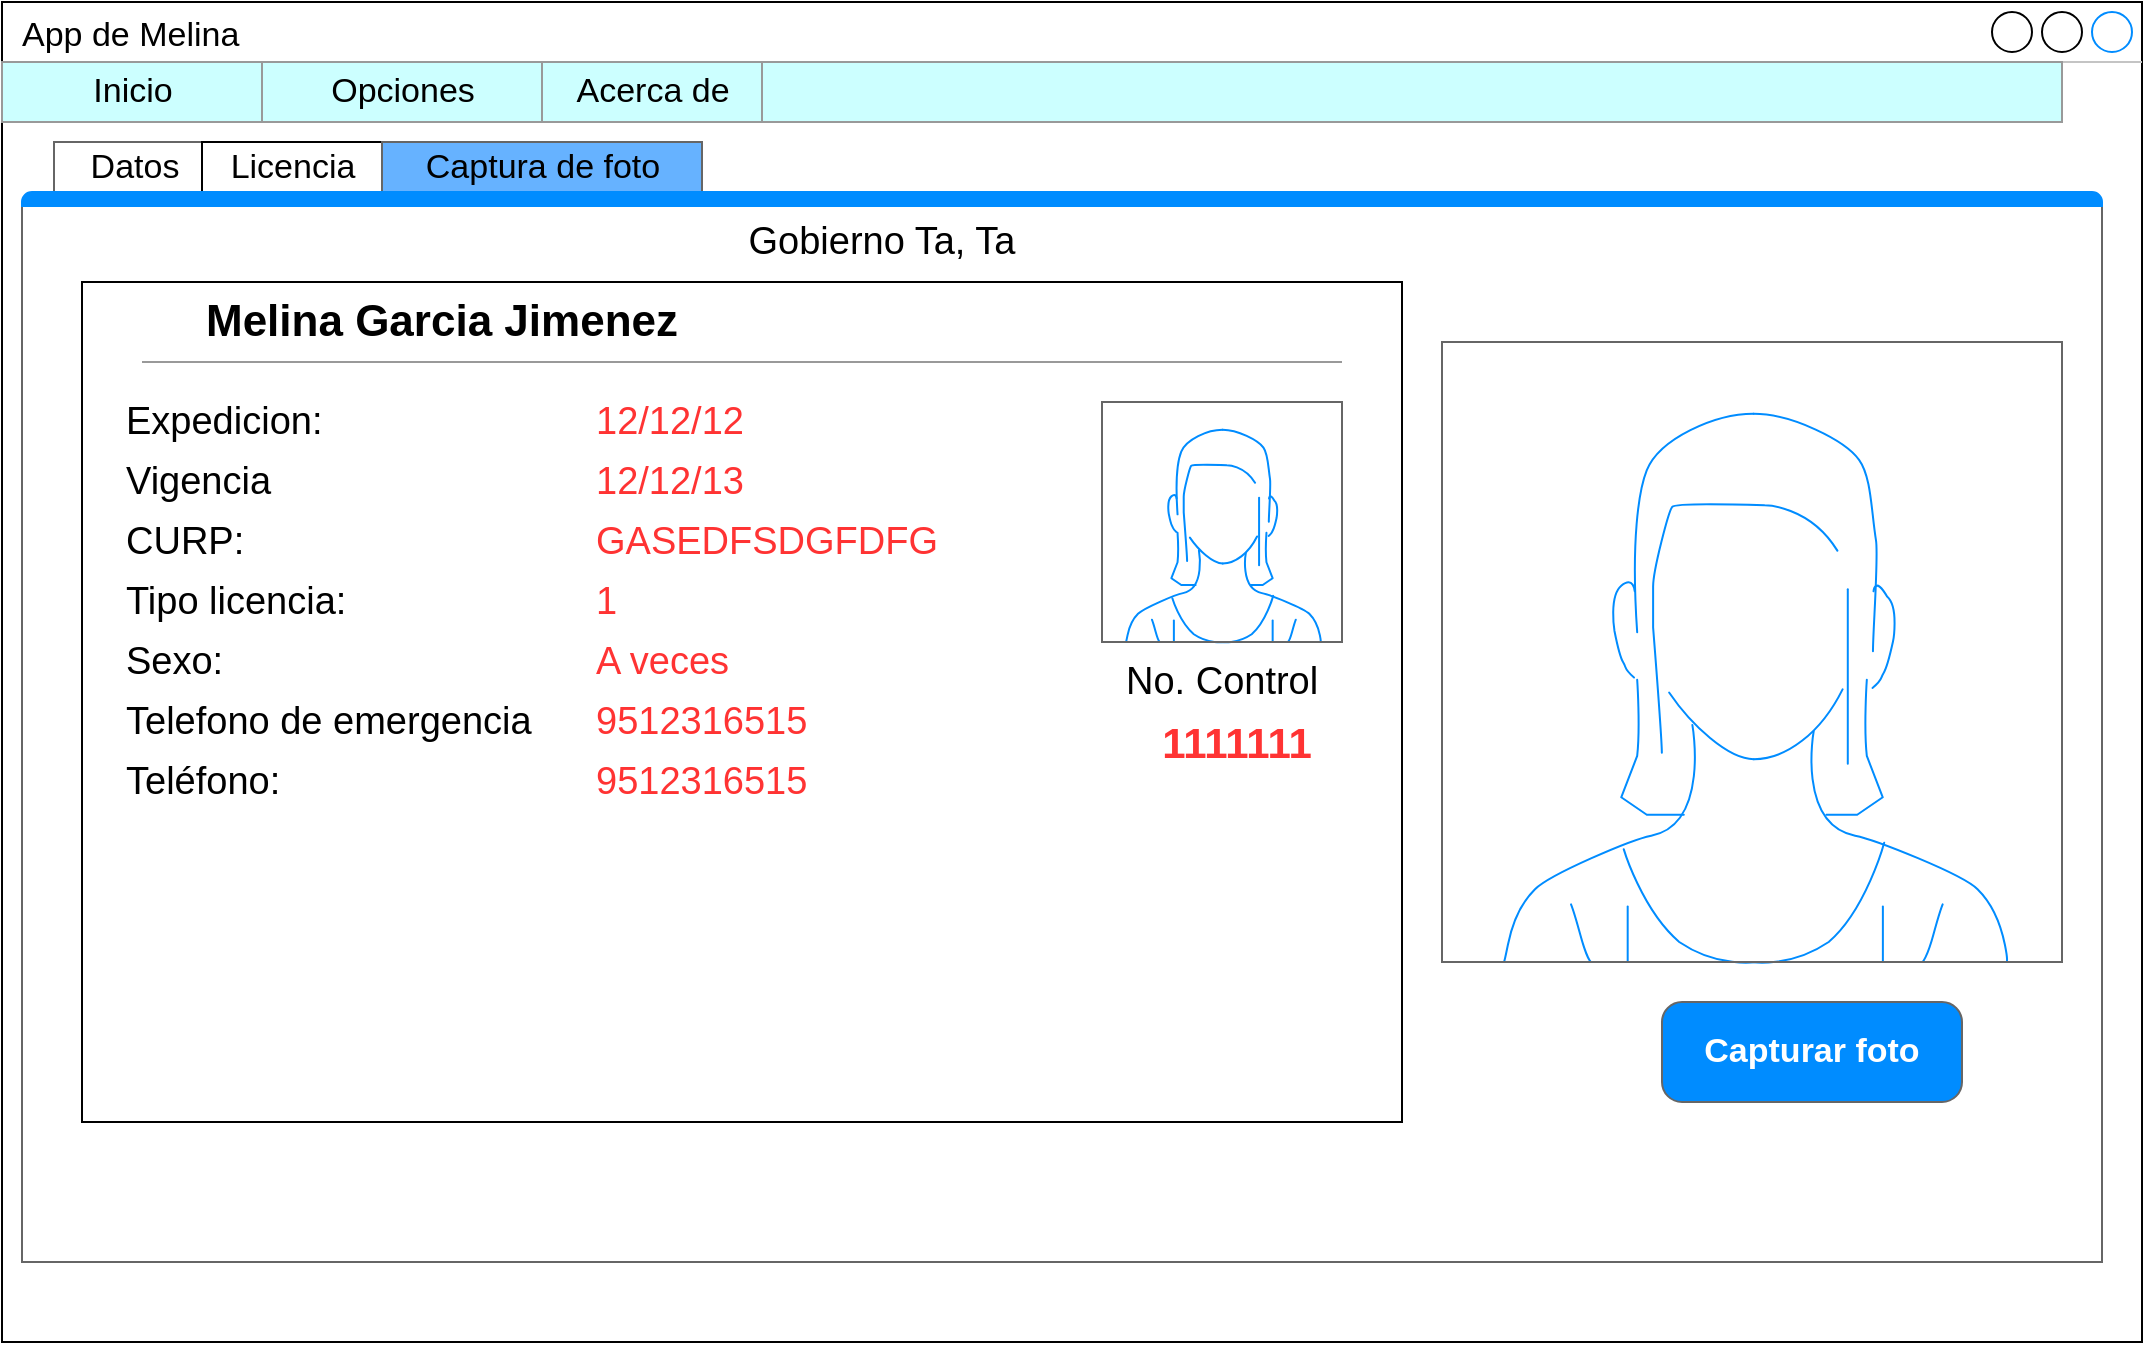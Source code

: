 <mxfile version="12.9.12" type="github">
  <diagram name="Page-1" id="03018318-947c-dd8e-b7a3-06fadd420f32">
    <mxGraphModel dx="868" dy="433" grid="1" gridSize="10" guides="1" tooltips="1" connect="0" arrows="1" fold="1" page="1" pageScale="1" pageWidth="1100" pageHeight="850" background="#ffffff" math="0" shadow="0">
      <root>
        <mxCell id="0" />
        <mxCell id="1" parent="0" />
        <mxCell id="MS3hucVQkS1xz92XcRkH-2" value="App de Melina" style="strokeWidth=1;shadow=0;dashed=0;align=center;html=1;shape=mxgraph.mockup.containers.window;align=left;verticalAlign=top;spacingLeft=8;strokeColor2=#008cff;strokeColor3=#c4c4c4;fontColor=#000000;mainText=;fontSize=17;labelBackgroundColor=none;" parent="1" vertex="1">
          <mxGeometry x="20" width="1070" height="670" as="geometry" />
        </mxCell>
        <mxCell id="UYhLNDBsdcXB9qeAo692-6" value="" style="strokeWidth=1;shadow=0;dashed=0;align=center;html=1;shape=mxgraph.mockup.containers.marginRect2;rectMarginTop=32;strokeColor=#666666;gradientColor=none;" parent="1" vertex="1">
          <mxGeometry x="30" y="70" width="1040" height="560" as="geometry" />
        </mxCell>
        <mxCell id="V_82YjDaVWugXTHORNeE-4" value="" style="rounded=0;whiteSpace=wrap;html=1;fillColor=#FFFFFF;" parent="UYhLNDBsdcXB9qeAo692-6" vertex="1">
          <mxGeometry x="30" y="70" width="660" height="420" as="geometry" />
        </mxCell>
        <mxCell id="UYhLNDBsdcXB9qeAo692-7" value="Datos" style="strokeColor=inherit;fillColor=#FFFFFF;gradientColor=inherit;strokeWidth=1;shadow=0;dashed=0;align=center;html=1;shape=mxgraph.mockup.containers.rrect;rSize=0;fontSize=17;fontColor=#000000;gradientColor=none;" parent="UYhLNDBsdcXB9qeAo692-6" vertex="1">
          <mxGeometry width="80" height="25" relative="1" as="geometry">
            <mxPoint x="16" as="offset" />
          </mxGeometry>
        </mxCell>
        <mxCell id="UYhLNDBsdcXB9qeAo692-8" value="Licencia" style="strokeWidth=1;shadow=0;dashed=0;align=center;html=1;shape=mxgraph.mockup.containers.rrect;rSize=0;fontSize=17;fontColor=#000000;strokeColor=#000000;fillColor=#FFFFFF;" parent="UYhLNDBsdcXB9qeAo692-6" vertex="1">
          <mxGeometry width="90" height="25" relative="1" as="geometry">
            <mxPoint x="90" as="offset" />
          </mxGeometry>
        </mxCell>
        <mxCell id="UYhLNDBsdcXB9qeAo692-9" value="Captura de foto" style="strokeColor=inherit;fillColor=#66B2FF;gradientColor=inherit;strokeWidth=1;shadow=0;dashed=0;align=center;html=1;shape=mxgraph.mockup.containers.rrect;rSize=0;fontSize=17;fontColor=#000000;gradientColor=none;" parent="UYhLNDBsdcXB9qeAo692-6" vertex="1">
          <mxGeometry width="160" height="25" relative="1" as="geometry">
            <mxPoint x="180" as="offset" />
          </mxGeometry>
        </mxCell>
        <mxCell id="UYhLNDBsdcXB9qeAo692-10" value="" style="strokeWidth=1;shadow=0;dashed=0;align=center;html=1;shape=mxgraph.mockup.containers.topButton;rSize=5;strokeColor=#008cff;fillColor=#008cff;gradientColor=none;resizeWidth=1;movable=0;deletable=1;" parent="UYhLNDBsdcXB9qeAo692-6" vertex="1">
          <mxGeometry width="1040" height="7" relative="1" as="geometry">
            <mxPoint y="25" as="offset" />
          </mxGeometry>
        </mxCell>
        <mxCell id="V_82YjDaVWugXTHORNeE-2" value="&lt;b&gt;&lt;font style=&quot;font-size: 22px&quot;&gt;Melina Garcia Jimenez&lt;/font&gt;&lt;/b&gt;" style="text;html=1;strokeColor=none;fillColor=none;align=left;verticalAlign=middle;whiteSpace=wrap;rounded=0;fontColor=#000000;fontSize=19;" parent="UYhLNDBsdcXB9qeAo692-6" vertex="1">
          <mxGeometry x="90" y="80" width="320" height="20" as="geometry" />
        </mxCell>
        <mxCell id="V_82YjDaVWugXTHORNeE-3" value="" style="verticalLabelPosition=bottom;shadow=0;dashed=0;align=center;html=1;verticalAlign=top;strokeWidth=1;shape=mxgraph.mockup.containers.userFemale;strokeColor=#666666;strokeColor2=#008cff;fillColor=#FFFFFF;" parent="UYhLNDBsdcXB9qeAo692-6" vertex="1">
          <mxGeometry x="540" y="130" width="120" height="120" as="geometry" />
        </mxCell>
        <mxCell id="V_82YjDaVWugXTHORNeE-5" value="" style="verticalLabelPosition=bottom;shadow=0;dashed=0;align=center;html=1;verticalAlign=top;strokeWidth=1;shape=mxgraph.mockup.containers.userFemale;strokeColor=#666666;strokeColor2=#008cff;fillColor=#FFFFFF;" parent="UYhLNDBsdcXB9qeAo692-6" vertex="1">
          <mxGeometry x="710" y="100" width="310" height="310" as="geometry" />
        </mxCell>
        <mxCell id="V_82YjDaVWugXTHORNeE-6" value="Capturar foto" style="strokeWidth=1;shadow=0;dashed=0;align=center;html=1;shape=mxgraph.mockup.buttons.button;strokeColor=#666666;fontColor=#ffffff;mainText=;buttonStyle=round;fontSize=17;fontStyle=1;fillColor=#008cff;whiteSpace=wrap;" parent="UYhLNDBsdcXB9qeAo692-6" vertex="1">
          <mxGeometry x="820" y="430" width="150" height="50" as="geometry" />
        </mxCell>
        <mxCell id="V_82YjDaVWugXTHORNeE-7" value="Expedicion:" style="text;html=1;strokeColor=none;fillColor=none;align=left;verticalAlign=middle;whiteSpace=wrap;rounded=0;fontColor=#000000;fontSize=19;" parent="UYhLNDBsdcXB9qeAo692-6" vertex="1">
          <mxGeometry x="50" y="130" width="100" height="20" as="geometry" />
        </mxCell>
        <mxCell id="V_82YjDaVWugXTHORNeE-8" value="Gobierno Ta, Ta" style="text;html=1;strokeColor=none;fillColor=none;align=center;verticalAlign=middle;whiteSpace=wrap;rounded=0;fontColor=#000000;fontSize=19;" parent="UYhLNDBsdcXB9qeAo692-6" vertex="1">
          <mxGeometry x="280" y="40" width="300" height="20" as="geometry" />
        </mxCell>
        <mxCell id="V_82YjDaVWugXTHORNeE-9" value="Vigencia" style="text;html=1;strokeColor=none;fillColor=none;align=left;verticalAlign=middle;whiteSpace=wrap;rounded=0;fontColor=#000000;fontSize=19;" parent="UYhLNDBsdcXB9qeAo692-6" vertex="1">
          <mxGeometry x="50" y="160" width="80" height="20" as="geometry" />
        </mxCell>
        <mxCell id="M0_m80ACuwW_YO7OqBWY-1" value="" style="verticalLabelPosition=bottom;shadow=0;dashed=0;align=center;html=1;verticalAlign=top;strokeWidth=1;shape=mxgraph.mockup.markup.line;strokeColor=#999999;fillColor=#FFFFFF;" vertex="1" parent="UYhLNDBsdcXB9qeAo692-6">
          <mxGeometry x="60" y="100" width="600" height="20" as="geometry" />
        </mxCell>
        <mxCell id="M0_m80ACuwW_YO7OqBWY-2" value="CURP:" style="text;html=1;strokeColor=none;fillColor=none;align=left;verticalAlign=middle;whiteSpace=wrap;rounded=0;fontColor=#000000;fontSize=19;" vertex="1" parent="UYhLNDBsdcXB9qeAo692-6">
          <mxGeometry x="50" y="190" width="80" height="20" as="geometry" />
        </mxCell>
        <mxCell id="M0_m80ACuwW_YO7OqBWY-3" value="Tipo licencia:" style="text;html=1;strokeColor=none;fillColor=none;align=left;verticalAlign=middle;whiteSpace=wrap;rounded=0;fontColor=#000000;fontSize=19;" vertex="1" parent="UYhLNDBsdcXB9qeAo692-6">
          <mxGeometry x="50" y="220" width="120" height="20" as="geometry" />
        </mxCell>
        <mxCell id="M0_m80ACuwW_YO7OqBWY-4" value="Sexo:" style="text;html=1;strokeColor=none;fillColor=none;align=left;verticalAlign=middle;whiteSpace=wrap;rounded=0;fontColor=#000000;fontSize=19;" vertex="1" parent="UYhLNDBsdcXB9qeAo692-6">
          <mxGeometry x="50" y="250" width="120" height="20" as="geometry" />
        </mxCell>
        <mxCell id="M0_m80ACuwW_YO7OqBWY-5" value="Telefono de emergencia" style="text;html=1;strokeColor=none;fillColor=none;align=left;verticalAlign=middle;whiteSpace=wrap;rounded=0;fontColor=#000000;fontSize=19;" vertex="1" parent="UYhLNDBsdcXB9qeAo692-6">
          <mxGeometry x="50" y="280" width="210" height="20" as="geometry" />
        </mxCell>
        <mxCell id="M0_m80ACuwW_YO7OqBWY-6" value="Teléfono:" style="text;html=1;strokeColor=none;fillColor=none;align=left;verticalAlign=middle;whiteSpace=wrap;rounded=0;fontColor=#000000;fontSize=19;" vertex="1" parent="UYhLNDBsdcXB9qeAo692-6">
          <mxGeometry x="50" y="310" width="210" height="20" as="geometry" />
        </mxCell>
        <mxCell id="M0_m80ACuwW_YO7OqBWY-7" value="No. Control" style="text;html=1;strokeColor=none;fillColor=none;align=left;verticalAlign=middle;whiteSpace=wrap;rounded=0;fontColor=#000000;fontSize=19;" vertex="1" parent="UYhLNDBsdcXB9qeAo692-6">
          <mxGeometry x="550" y="260" width="115" height="20" as="geometry" />
        </mxCell>
        <mxCell id="M0_m80ACuwW_YO7OqBWY-8" value="1111111" style="text;html=1;strokeColor=none;fillColor=none;align=center;verticalAlign=middle;whiteSpace=wrap;rounded=0;fontColor=#FF3333;fontSize=21;fontStyle=1" vertex="1" parent="UYhLNDBsdcXB9qeAo692-6">
          <mxGeometry x="550" y="290" width="115" height="20" as="geometry" />
        </mxCell>
        <mxCell id="M0_m80ACuwW_YO7OqBWY-9" value="12/12/12" style="text;html=1;strokeColor=none;fillColor=none;align=left;verticalAlign=middle;whiteSpace=wrap;rounded=0;fontColor=#FF3333;fontSize=19;" vertex="1" parent="UYhLNDBsdcXB9qeAo692-6">
          <mxGeometry x="285" y="130" width="100" height="20" as="geometry" />
        </mxCell>
        <mxCell id="M0_m80ACuwW_YO7OqBWY-10" value="12/12/13" style="text;html=1;strokeColor=none;fillColor=none;align=left;verticalAlign=middle;whiteSpace=wrap;rounded=0;fontColor=#FF3333;fontSize=19;" vertex="1" parent="UYhLNDBsdcXB9qeAo692-6">
          <mxGeometry x="285" y="160" width="100" height="20" as="geometry" />
        </mxCell>
        <mxCell id="M0_m80ACuwW_YO7OqBWY-11" value="GASEDFSDGFDFG" style="text;html=1;strokeColor=none;fillColor=none;align=left;verticalAlign=middle;whiteSpace=wrap;rounded=0;fontColor=#FF3333;fontSize=19;" vertex="1" parent="UYhLNDBsdcXB9qeAo692-6">
          <mxGeometry x="285" y="190" width="100" height="20" as="geometry" />
        </mxCell>
        <mxCell id="M0_m80ACuwW_YO7OqBWY-12" value="1" style="text;html=1;strokeColor=none;fillColor=none;align=left;verticalAlign=middle;whiteSpace=wrap;rounded=0;fontColor=#FF3333;fontSize=19;" vertex="1" parent="UYhLNDBsdcXB9qeAo692-6">
          <mxGeometry x="285" y="220" width="100" height="20" as="geometry" />
        </mxCell>
        <mxCell id="M0_m80ACuwW_YO7OqBWY-13" value="A veces" style="text;html=1;strokeColor=none;fillColor=none;align=left;verticalAlign=middle;whiteSpace=wrap;rounded=0;fontColor=#FF3333;fontSize=19;" vertex="1" parent="UYhLNDBsdcXB9qeAo692-6">
          <mxGeometry x="285" y="250" width="100" height="20" as="geometry" />
        </mxCell>
        <mxCell id="M0_m80ACuwW_YO7OqBWY-14" value="9512316515" style="text;html=1;strokeColor=none;fillColor=none;align=left;verticalAlign=middle;whiteSpace=wrap;rounded=0;fontColor=#FF3333;fontSize=19;" vertex="1" parent="UYhLNDBsdcXB9qeAo692-6">
          <mxGeometry x="285" y="280" width="100" height="20" as="geometry" />
        </mxCell>
        <mxCell id="M0_m80ACuwW_YO7OqBWY-15" value="9512316515" style="text;html=1;strokeColor=none;fillColor=none;align=left;verticalAlign=middle;whiteSpace=wrap;rounded=0;fontColor=#FF3333;fontSize=19;" vertex="1" parent="UYhLNDBsdcXB9qeAo692-6">
          <mxGeometry x="285" y="310" width="100" height="20" as="geometry" />
        </mxCell>
        <mxCell id="UYhLNDBsdcXB9qeAo692-14" value="" style="strokeWidth=1;shadow=0;dashed=0;align=center;html=1;shape=mxgraph.mockup.forms.rrect;rSize=0;strokeColor=#999999;fillColor=#CCFFFF;fontColor=#000000;" parent="1" vertex="1">
          <mxGeometry x="20" y="30" width="1030" height="30" as="geometry" />
        </mxCell>
        <mxCell id="UYhLNDBsdcXB9qeAo692-15" value="Inicio" style="strokeColor=inherit;fillColor=inherit;gradientColor=inherit;strokeWidth=1;shadow=0;dashed=0;align=center;html=1;shape=mxgraph.mockup.forms.rrect;rSize=0;fontSize=17;fontColor=#000000;" parent="UYhLNDBsdcXB9qeAo692-14" vertex="1">
          <mxGeometry width="130" height="30" as="geometry" />
        </mxCell>
        <mxCell id="UYhLNDBsdcXB9qeAo692-16" value="Opciones" style="strokeColor=inherit;fillColor=inherit;gradientColor=inherit;strokeWidth=1;shadow=0;dashed=0;align=center;html=1;shape=mxgraph.mockup.forms.rrect;rSize=0;fontSize=17;fontColor=#000000;" parent="UYhLNDBsdcXB9qeAo692-14" vertex="1">
          <mxGeometry x="130" width="140" height="30" as="geometry" />
        </mxCell>
        <mxCell id="UYhLNDBsdcXB9qeAo692-17" value="Acerca de" style="strokeColor=inherit;fillColor=inherit;gradientColor=inherit;strokeWidth=1;shadow=0;dashed=0;align=center;html=1;shape=mxgraph.mockup.forms.rrect;rSize=0;fontSize=17;fontColor=#000000;" parent="UYhLNDBsdcXB9qeAo692-14" vertex="1">
          <mxGeometry x="270" width="110" height="30" as="geometry" />
        </mxCell>
      </root>
    </mxGraphModel>
  </diagram>
</mxfile>
